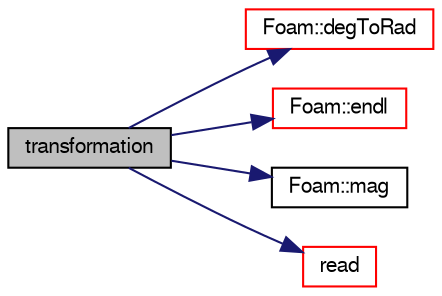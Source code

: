 digraph "transformation"
{
  bgcolor="transparent";
  edge [fontname="FreeSans",fontsize="10",labelfontname="FreeSans",labelfontsize="10"];
  node [fontname="FreeSans",fontsize="10",shape=record];
  rankdir="LR";
  Node71 [label="transformation",height=0.2,width=0.4,color="black", fillcolor="grey75", style="filled", fontcolor="black"];
  Node71 -> Node72 [color="midnightblue",fontsize="10",style="solid",fontname="FreeSans"];
  Node72 [label="Foam::degToRad",height=0.2,width=0.4,color="red",URL="$a21124.html#af706f965be4d1457b0f1e7fade1c0118",tooltip="Conversion from degrees to radians. "];
  Node71 -> Node74 [color="midnightblue",fontsize="10",style="solid",fontname="FreeSans"];
  Node74 [label="Foam::endl",height=0.2,width=0.4,color="red",URL="$a21124.html#a2db8fe02a0d3909e9351bb4275b23ce4",tooltip="Add newline and flush stream. "];
  Node71 -> Node76 [color="midnightblue",fontsize="10",style="solid",fontname="FreeSans"];
  Node76 [label="Foam::mag",height=0.2,width=0.4,color="black",URL="$a21124.html#a929da2a3fdcf3dacbbe0487d3a330dae"];
  Node71 -> Node77 [color="midnightblue",fontsize="10",style="solid",fontname="FreeSans"];
  Node77 [label="read",height=0.2,width=0.4,color="red",URL="$a21382.html#afeed4512a4be2653bc44cb43a1ae0788",tooltip="Update properties from given dictionary. "];
}
